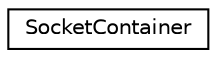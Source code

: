 digraph "Graphical Class Hierarchy"
{
 // LATEX_PDF_SIZE
  edge [fontname="Helvetica",fontsize="10",labelfontname="Helvetica",labelfontsize="10"];
  node [fontname="Helvetica",fontsize="10",shape=record];
  rankdir="LR";
  Node0 [label="SocketContainer",height=0.2,width=0.4,color="black", fillcolor="white", style="filled",URL="$class_socket_container.html",tooltip="Internal socket container class"];
}

